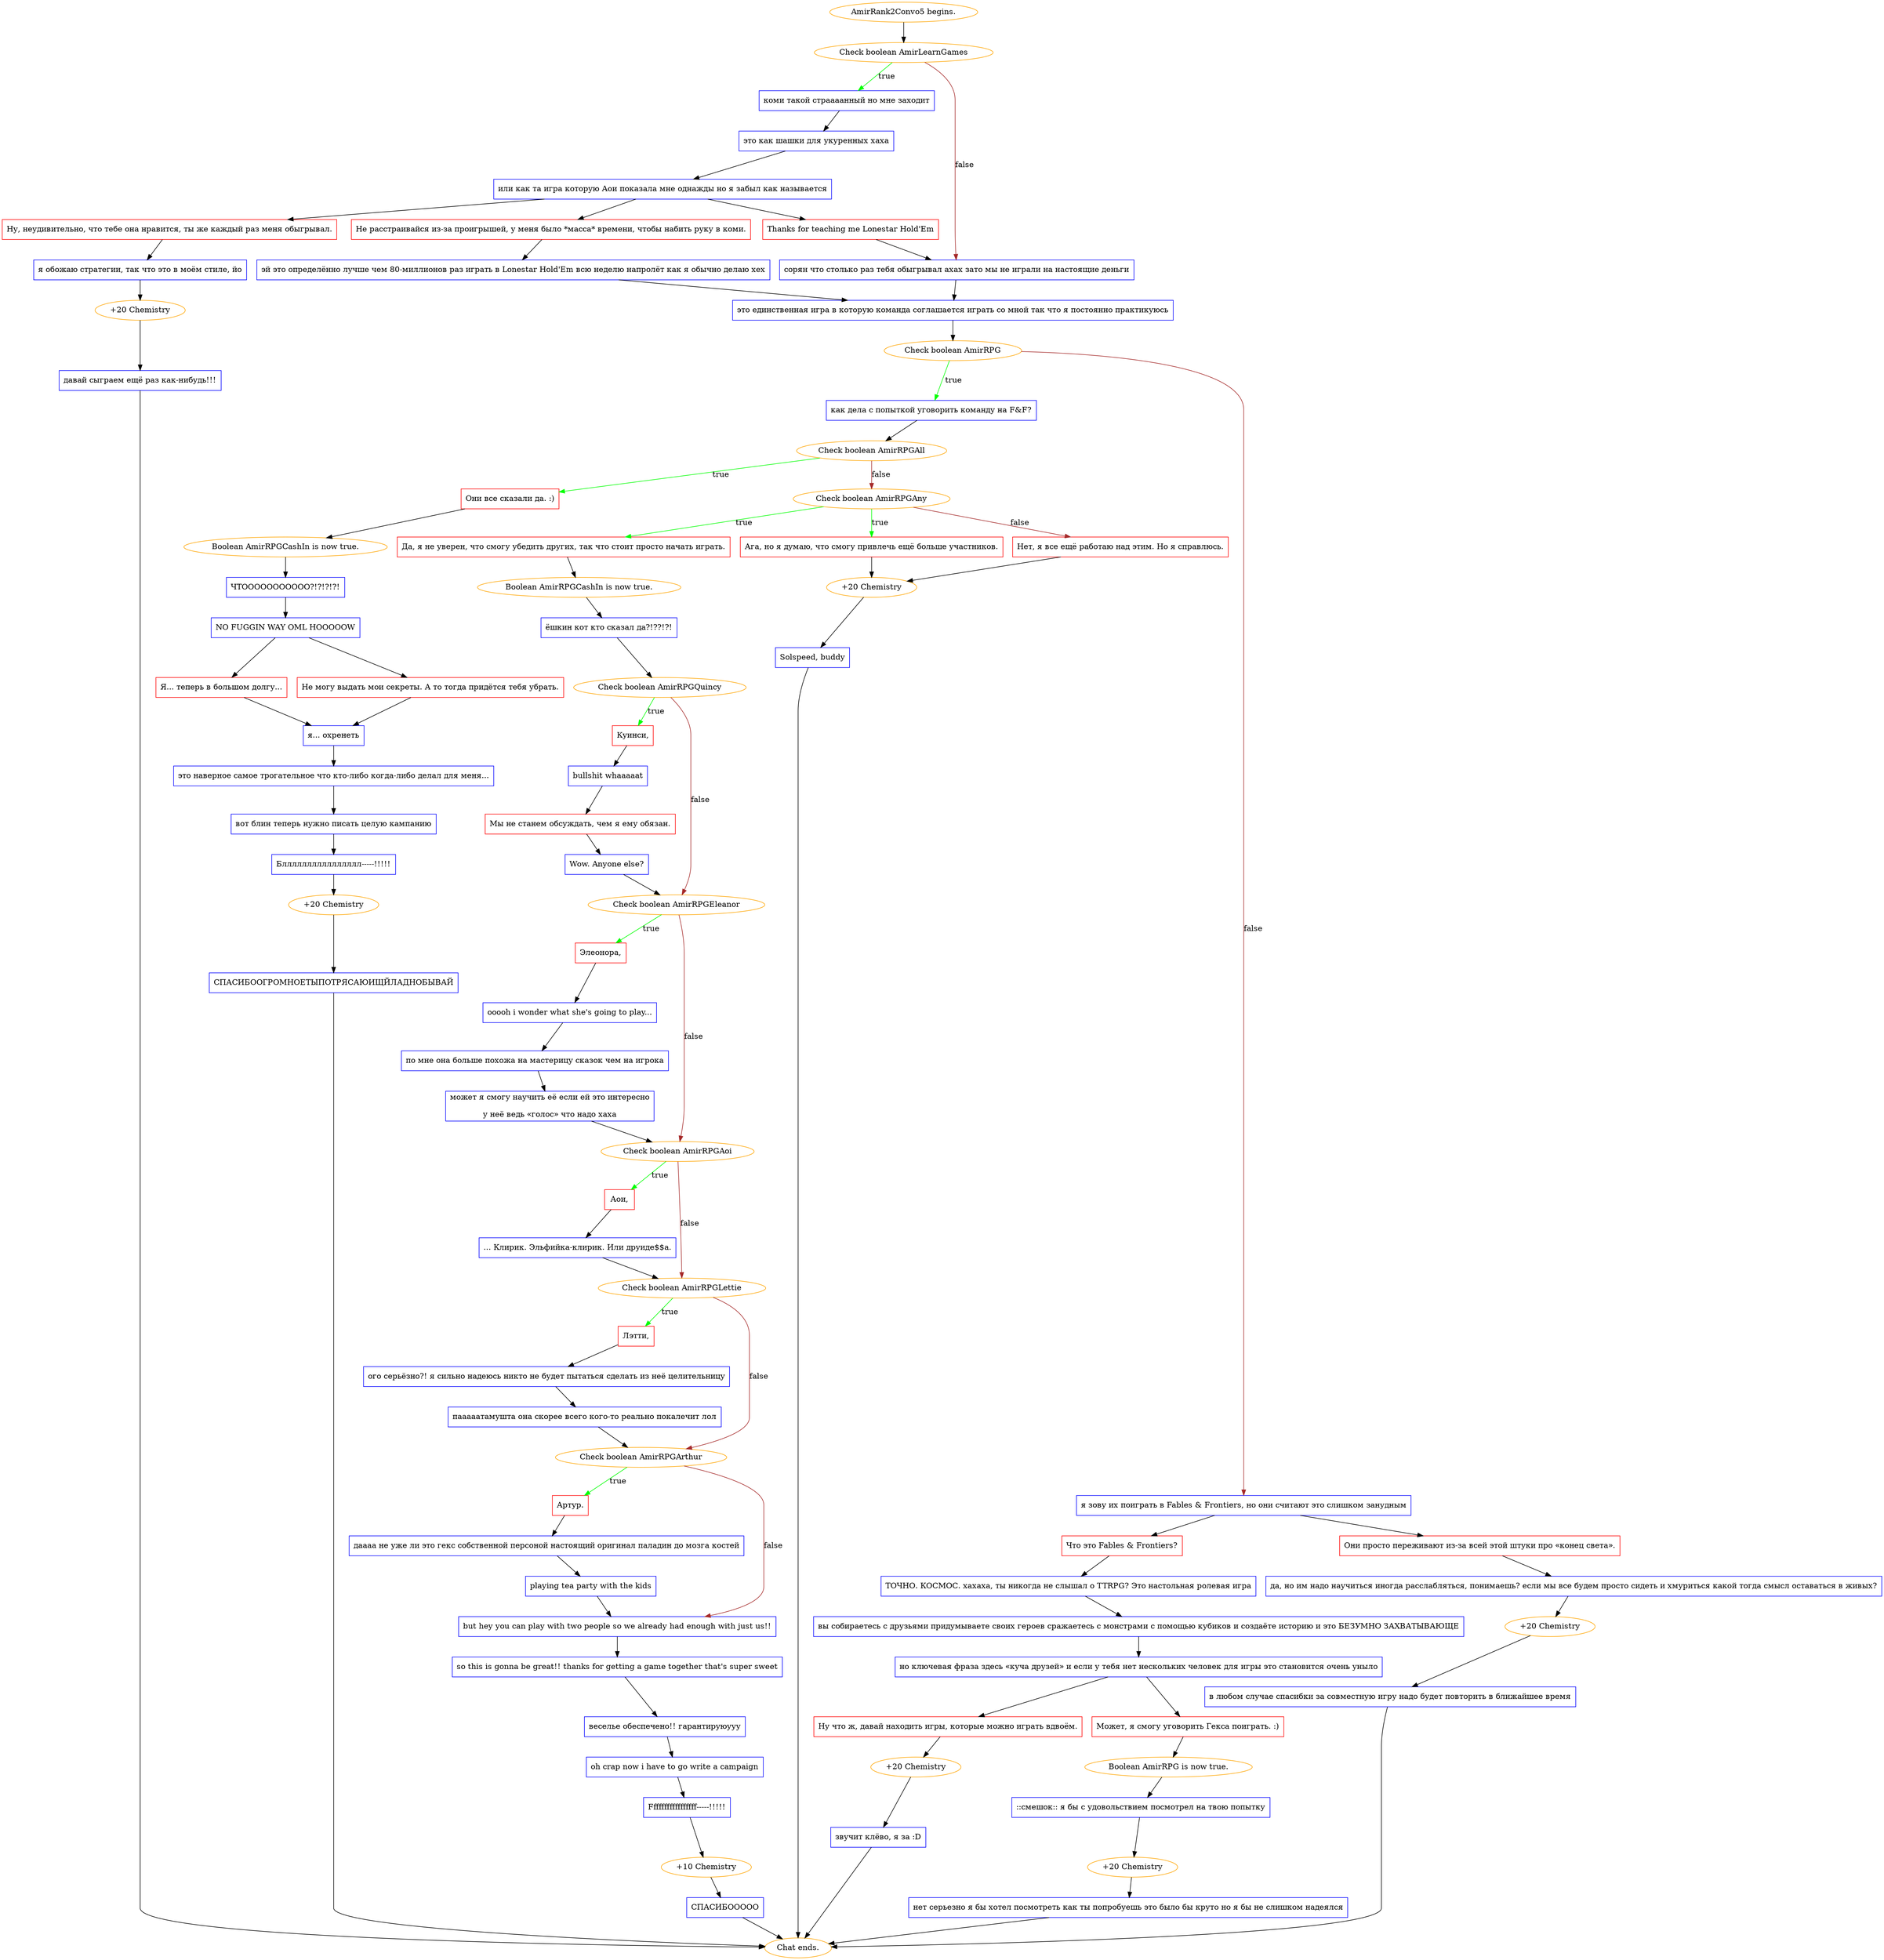 digraph {
	"AmirRank2Convo5 begins." [color=orange];
		"AmirRank2Convo5 begins." -> j3678822547;
	j3678822547 [label="Check boolean AmirLearnGames",color=orange];
		j3678822547 -> j2497621305 [label=true,color=green];
		j3678822547 -> j947807054 [label=false,color=brown];
	j2497621305 [label="коми такой стрaaaaнный но мне заходит",shape=box,color=blue];
		j2497621305 -> j2878363368;
	j947807054 [label="сорян что столько раз тебя обыгрывал ахах зато мы не играли на настоящие деньги",shape=box,color=blue];
		j947807054 -> j2372587763;
	j2878363368 [label="это как шашки для укуренных хаха",shape=box,color=blue];
		j2878363368 -> j3965216350;
	j2372587763 [label="это единственная игра в которую команда соглашается играть со мной так что я постоянно практикуюсь",shape=box,color=blue];
		j2372587763 -> j2492429166;
	j3965216350 [label="или как та игра которую Аои показала мне однажды но я забыл как называется",shape=box,color=blue];
		j3965216350 -> j1302690982;
		j3965216350 -> j3586175249;
		j3965216350 -> j171537331;
	j2492429166 [label="Check boolean AmirRPG",color=orange];
		j2492429166 -> j710380983 [label=true,color=green];
		j2492429166 -> j2468237118 [label=false,color=brown];
	j1302690982 [label="Ну, неудивительно, что тебе она нравится, ты же каждый раз меня обыгрывал.",shape=box,color=red];
		j1302690982 -> j321863909;
	j3586175249 [label="Не расстраивайся из-за проигрышей, у меня было *масса* времени, чтобы набить руку в коми.",shape=box,color=red];
		j3586175249 -> j3908495940;
	j171537331 [label="Thanks for teaching me Lonestar Hold'Em",shape=box,color=red];
		j171537331 -> j947807054;
	j710380983 [label="как дела с попыткой уговорить команду на F&F?",shape=box,color=blue];
		j710380983 -> j332737445;
	j2468237118 [label="я зову их поиграть в Fables & Frontiers, но они считают это слишком занудным",shape=box,color=blue];
		j2468237118 -> j3305517368;
		j2468237118 -> j170246677;
	j321863909 [label="я обожаю стратегии, так что это в моём стиле, йо",shape=box,color=blue];
		j321863909 -> j3437894945;
	j3908495940 [label="эй это определённо лучше чем 80-миллионов раз играть в Lonestar Hold'Em всю неделю напролёт как я обычно делаю хех",shape=box,color=blue];
		j3908495940 -> j2372587763;
	j332737445 [label="Check boolean AmirRPGAll",color=orange];
		j332737445 -> j1487832308 [label=true,color=green];
		j332737445 -> j3665459778 [label=false,color=brown];
	j3305517368 [label="Что это Fables & Frontiers?",shape=box,color=red];
		j3305517368 -> j1930867779;
	j170246677 [label="Они просто переживают из-за всей этой штуки про «конец света».",shape=box,color=red];
		j170246677 -> j373043998;
	j3437894945 [label="+20 Chemistry",color=orange];
		j3437894945 -> j953299234;
	j1487832308 [label="Они все сказали да. :)",shape=box,color=red];
		j1487832308 -> j560124783;
	j3665459778 [label="Check boolean AmirRPGAny",color=orange];
		j3665459778 -> j3778957324 [label=true,color=green];
		j3665459778 -> j616633667 [label=true,color=green];
		j3665459778 -> j3530590060 [label=false,color=brown];
	j1930867779 [label="ТОЧНО. КОСМОС. хахаха, ты никогда не слышал о TTRPG? Это настольная ролевая игра",shape=box,color=blue];
		j1930867779 -> j3277792774;
	j373043998 [label="да, но им надо научиться иногда расслабляться, понимаешь? если мы все будем просто сидеть и хмуриться какой тогда смысл оставаться в живых?",shape=box,color=blue];
		j373043998 -> j3884066692;
	j953299234 [label="давай сыграем ещё раз как-нибудь!!!",shape=box,color=blue];
		j953299234 -> "Chat ends.";
	j560124783 [label="Boolean AmirRPGCashIn is now true.",color=orange];
		j560124783 -> j3266518770;
	j3778957324 [label="Да, я не уверен, что смогу убедить других, так что стоит просто начать играть.",shape=box,color=red];
		j3778957324 -> j2586845379;
	j616633667 [label="Ага, но я думаю, что смогу привлечь ещё больше участников.",shape=box,color=red];
		j616633667 -> j3580192894;
	j3530590060 [label="Нет, я все ещё работаю над этим. Но я справлюсь.",shape=box,color=red];
		j3530590060 -> j3580192894;
	j3277792774 [label="вы собираетесь с друзьями придумываете своих героев сражаетесь с монстрами с помощью кубиков и создаёте историю и это БЕЗУМНО ЗАХВАТЫВАЮЩЕ",shape=box,color=blue];
		j3277792774 -> j950803677;
	j3884066692 [label="+20 Chemistry",color=orange];
		j3884066692 -> j2845135581;
	"Chat ends." [color=orange];
	j3266518770 [label="ЧТООООООООООО?!?!?!?!",shape=box,color=blue];
		j3266518770 -> j960540931;
	j2586845379 [label="Boolean AmirRPGCashIn is now true.",color=orange];
		j2586845379 -> j912393655;
	j3580192894 [label="+20 Chemistry",color=orange];
		j3580192894 -> j1830161129;
	j950803677 [label="но ключевая фраза здесь «куча друзей» и если у тебя нет нескольких человек для игры это становится очень уныло",shape=box,color=blue];
		j950803677 -> j2125768313;
		j950803677 -> j1081464715;
	j2845135581 [label="в любом случае спасибки за совместную игру надо будет повторить в ближайшее время",shape=box,color=blue];
		j2845135581 -> "Chat ends.";
	j960540931 [label="NO FUGGIN WAY OML HOOOOOW",shape=box,color=blue];
		j960540931 -> j3578806238;
		j960540931 -> j1907815059;
	j912393655 [label="ёшкин кот кто сказал да?!??!?!",shape=box,color=blue];
		j912393655 -> j3139148561;
	j1830161129 [label="Solspeed, buddy",shape=box,color=blue];
		j1830161129 -> "Chat ends.";
	j2125768313 [label="Ну что ж, давай находить игры, которые можно играть вдвоём.",shape=box,color=red];
		j2125768313 -> j3076254557;
	j1081464715 [label="Может, я смогу уговорить Гекса поиграть. :)",shape=box,color=red];
		j1081464715 -> j2887064102;
	j3578806238 [label="Я... теперь в большом долгу...",shape=box,color=red];
		j3578806238 -> j3302776743;
	j1907815059 [label="Не могу выдать мои секреты. А то тогда придётся тебя убрать.",shape=box,color=red];
		j1907815059 -> j3302776743;
	j3139148561 [label="Check boolean AmirRPGQuincy",color=orange];
		j3139148561 -> j879714373 [label=true,color=green];
		j3139148561 -> j4006628925 [label=false,color=brown];
	j3076254557 [label="+20 Chemistry",color=orange];
		j3076254557 -> j1925609078;
	j2887064102 [label="Boolean AmirRPG is now true.",color=orange];
		j2887064102 -> j3335844721;
	j3302776743 [label="я... охренеть",shape=box,color=blue];
		j3302776743 -> j1186971484;
	j879714373 [label="Куинси,",shape=box,color=red];
		j879714373 -> j2062825424;
	j4006628925 [label="Check boolean AmirRPGEleanor",color=orange];
		j4006628925 -> j531077563 [label=true,color=green];
		j4006628925 -> j846053958 [label=false,color=brown];
	j1925609078 [label="звучит клёво, я за :D",shape=box,color=blue];
		j1925609078 -> "Chat ends.";
	j3335844721 [label="::смешок:: я бы с удовольствием посмотрел на твою попытку",shape=box,color=blue];
		j3335844721 -> j233858542;
	j1186971484 [label="это наверное самое трогательное что кто-либо когда-либо делал для меня...",shape=box,color=blue];
		j1186971484 -> j2991627610;
	j2062825424 [label="bullshit whaaaaat",shape=box,color=blue];
		j2062825424 -> j913652909;
	j531077563 [label="Элеонора,",shape=box,color=red];
		j531077563 -> j2923853456;
	j846053958 [label="Check boolean AmirRPGAoi",color=orange];
		j846053958 -> j2069792540 [label=true,color=green];
		j846053958 -> j1915478911 [label=false,color=brown];
	j233858542 [label="+20 Chemistry",color=orange];
		j233858542 -> j4148935282;
	j2991627610 [label="вот блин теперь нужно писать целую кампанию",shape=box,color=blue];
		j2991627610 -> j3363512252;
	j913652909 [label="Мы не станем обсуждать, чем я ему обязан.",shape=box,color=red];
		j913652909 -> j2027477192;
	j2923853456 [label="ooooh i wonder what she's going to play...",shape=box,color=blue];
		j2923853456 -> j3988317735;
	j2069792540 [label="Аои,",shape=box,color=red];
		j2069792540 -> j155547224;
	j1915478911 [label="Check boolean AmirRPGLettie",color=orange];
		j1915478911 -> j2123697161 [label=true,color=green];
		j1915478911 -> j451003049 [label=false,color=brown];
	j4148935282 [label="нет серьезно я бы хотел посмотреть как ты попробуешь это было бы круто но я бы не слишком надеялся",shape=box,color=blue];
		j4148935282 -> "Chat ends.";
	j3363512252 [label="Блллллллллллллллл-----!!!!!",shape=box,color=blue];
		j3363512252 -> j147205529;
	j2027477192 [label="Wow. Anyone else?",shape=box,color=blue];
		j2027477192 -> j4006628925;
	j3988317735 [label="по мне она больше похожа на мастерицу сказок чем на игрока",shape=box,color=blue];
		j3988317735 -> j2928319871;
	j155547224 [label="... Клирик. Эльфийка-клирик. Или друиде$$а.",shape=box,color=blue];
		j155547224 -> j1915478911;
	j2123697161 [label="Лэтти,",shape=box,color=red];
		j2123697161 -> j1319397110;
	j451003049 [label="Check boolean AmirRPGArthur",color=orange];
		j451003049 -> j767572990 [label=true,color=green];
		j451003049 -> j3310354761 [label=false,color=brown];
	j147205529 [label="+20 Chemistry",color=orange];
		j147205529 -> j1111533411;
	j2928319871 [label="может я смогу научить её если ей это интересно
у неё ведь «голос» что надо хаха",shape=box,color=blue];
		j2928319871 -> j846053958;
	j1319397110 [label="ого серьёзно?! я сильно надеюсь никто не будет пытаться сделать из неё целительницу",shape=box,color=blue];
		j1319397110 -> j3368671022;
	j767572990 [label="Артур.",shape=box,color=red];
		j767572990 -> j1452184919;
	j3310354761 [label="but hey you can play with two people so we already had enough with just us!!",shape=box,color=blue];
		j3310354761 -> j2280336673;
	j1111533411 [label="СПАСИБООГРОМНОЕТЫПОТРЯСАЮИЩЙЛАДНОБЫВАЙ",shape=box,color=blue];
		j1111533411 -> "Chat ends.";
	j3368671022 [label="пааааатамушта она скорее всего кого-то реально покалечит лол",shape=box,color=blue];
		j3368671022 -> j451003049;
	j1452184919 [label="даааа не уже ли это гекс собственной персоной настоящий оригинал паладин до мозга костей",shape=box,color=blue];
		j1452184919 -> j687630396;
	j2280336673 [label="so this is gonna be great!! thanks for getting a game together that's super sweet",shape=box,color=blue];
		j2280336673 -> j3140204924;
	j687630396 [label="playing tea party with the kids",shape=box,color=blue];
		j687630396 -> j3310354761;
	j3140204924 [label="веселье обеспечено!! гарантируюууу",shape=box,color=blue];
		j3140204924 -> j1473445984;
	j1473445984 [label="oh crap now i have to go write a campaign",shape=box,color=blue];
		j1473445984 -> j627657806;
	j627657806 [label="Fffffffffffffffff-----!!!!!",shape=box,color=blue];
		j627657806 -> j3154594745;
	j3154594745 [label="+10 Chemistry",color=orange];
		j3154594745 -> j1446792755;
	j1446792755 [label="СПАСИБООООО",shape=box,color=blue];
		j1446792755 -> "Chat ends.";
}